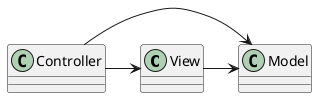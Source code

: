@startuml
class View {

}
class Controller {

}
class Model {
    
}

Controller -> View
Controller -> Model
View -> Model
@enduml